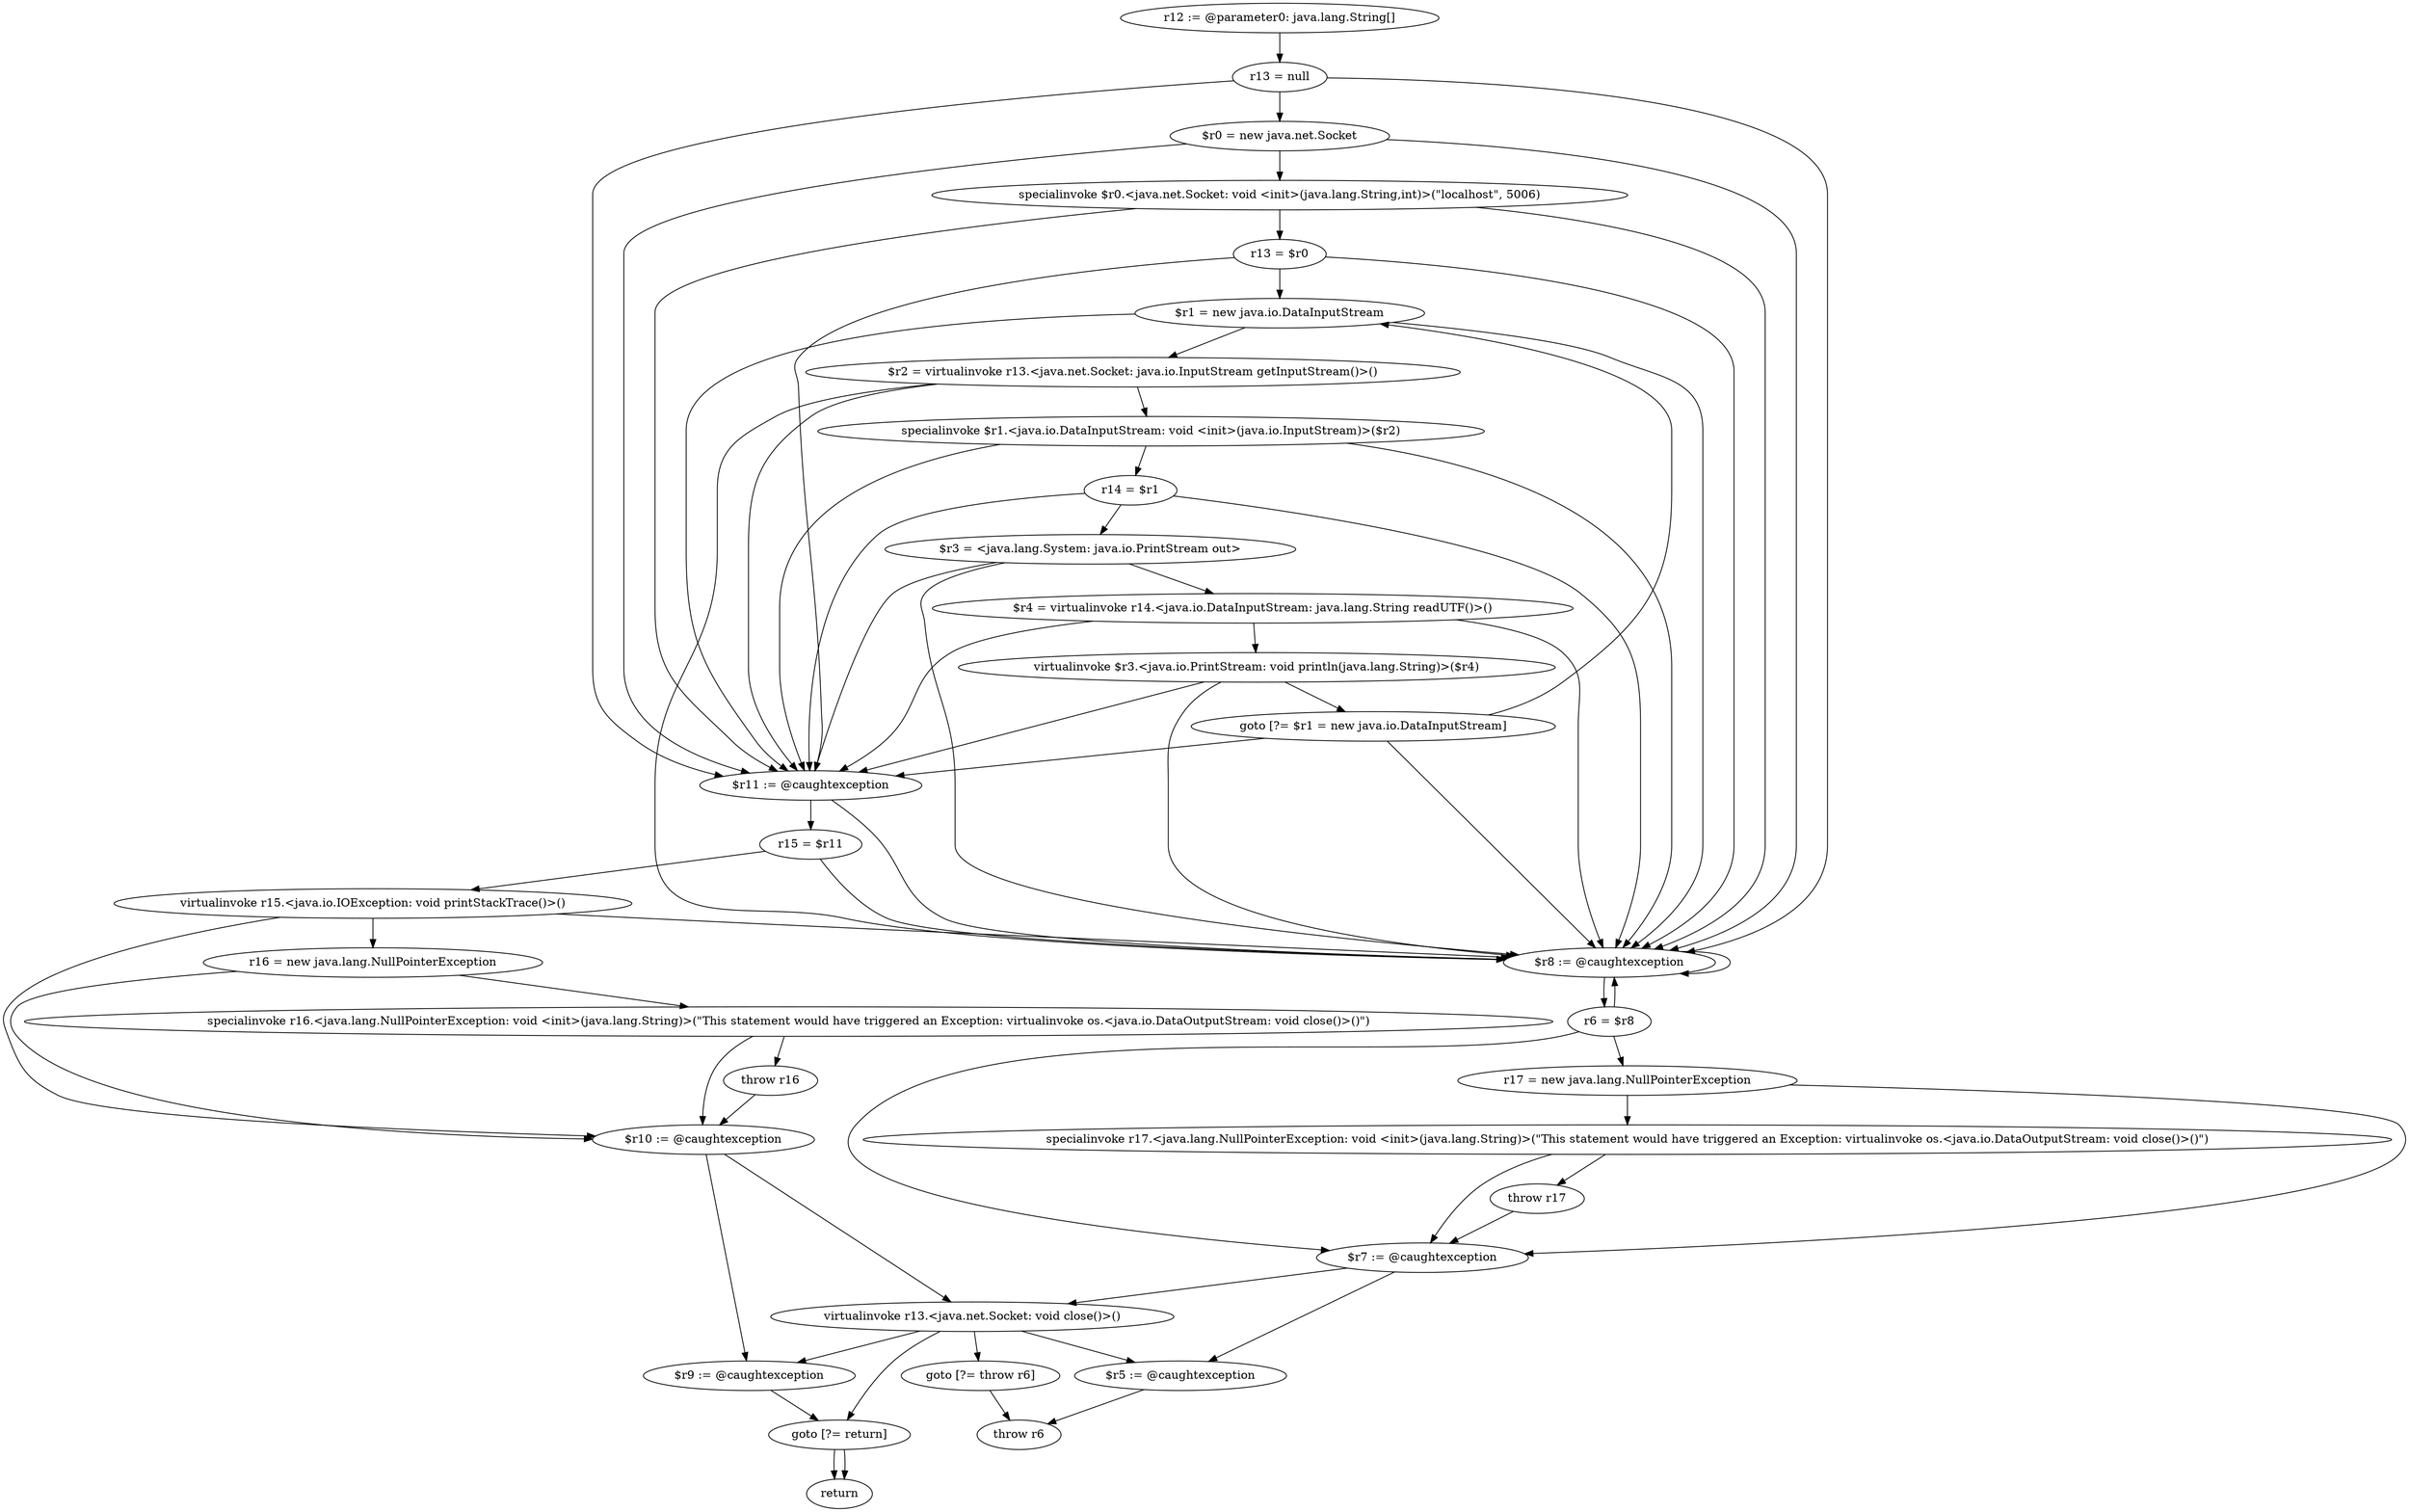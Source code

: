 digraph "unitGraph" {
    "r12 := @parameter0: java.lang.String[]"
    "r13 = null"
    "$r0 = new java.net.Socket"
    "specialinvoke $r0.<java.net.Socket: void <init>(java.lang.String,int)>(\"localhost\", 5006)"
    "r13 = $r0"
    "$r1 = new java.io.DataInputStream"
    "$r2 = virtualinvoke r13.<java.net.Socket: java.io.InputStream getInputStream()>()"
    "specialinvoke $r1.<java.io.DataInputStream: void <init>(java.io.InputStream)>($r2)"
    "r14 = $r1"
    "$r3 = <java.lang.System: java.io.PrintStream out>"
    "$r4 = virtualinvoke r14.<java.io.DataInputStream: java.lang.String readUTF()>()"
    "virtualinvoke $r3.<java.io.PrintStream: void println(java.lang.String)>($r4)"
    "goto [?= $r1 = new java.io.DataInputStream]"
    "$r11 := @caughtexception"
    "r15 = $r11"
    "virtualinvoke r15.<java.io.IOException: void printStackTrace()>()"
    "r16 = new java.lang.NullPointerException"
    "specialinvoke r16.<java.lang.NullPointerException: void <init>(java.lang.String)>(\"This statement would have triggered an Exception: virtualinvoke os.<java.io.DataOutputStream: void close()>()\")"
    "throw r16"
    "$r10 := @caughtexception"
    "virtualinvoke r13.<java.net.Socket: void close()>()"
    "goto [?= return]"
    "$r9 := @caughtexception"
    "$r8 := @caughtexception"
    "r6 = $r8"
    "r17 = new java.lang.NullPointerException"
    "specialinvoke r17.<java.lang.NullPointerException: void <init>(java.lang.String)>(\"This statement would have triggered an Exception: virtualinvoke os.<java.io.DataOutputStream: void close()>()\")"
    "throw r17"
    "$r7 := @caughtexception"
    "goto [?= throw r6]"
    "$r5 := @caughtexception"
    "throw r6"
    "return"
    "r12 := @parameter0: java.lang.String[]"->"r13 = null";
    "r13 = null"->"$r11 := @caughtexception";
    "r13 = null"->"$r8 := @caughtexception";
    "r13 = null"->"$r0 = new java.net.Socket";
    "$r0 = new java.net.Socket"->"$r11 := @caughtexception";
    "$r0 = new java.net.Socket"->"$r8 := @caughtexception";
    "$r0 = new java.net.Socket"->"specialinvoke $r0.<java.net.Socket: void <init>(java.lang.String,int)>(\"localhost\", 5006)";
    "specialinvoke $r0.<java.net.Socket: void <init>(java.lang.String,int)>(\"localhost\", 5006)"->"$r11 := @caughtexception";
    "specialinvoke $r0.<java.net.Socket: void <init>(java.lang.String,int)>(\"localhost\", 5006)"->"$r8 := @caughtexception";
    "specialinvoke $r0.<java.net.Socket: void <init>(java.lang.String,int)>(\"localhost\", 5006)"->"r13 = $r0";
    "r13 = $r0"->"$r11 := @caughtexception";
    "r13 = $r0"->"$r8 := @caughtexception";
    "r13 = $r0"->"$r1 = new java.io.DataInputStream";
    "$r1 = new java.io.DataInputStream"->"$r11 := @caughtexception";
    "$r1 = new java.io.DataInputStream"->"$r8 := @caughtexception";
    "$r1 = new java.io.DataInputStream"->"$r2 = virtualinvoke r13.<java.net.Socket: java.io.InputStream getInputStream()>()";
    "$r2 = virtualinvoke r13.<java.net.Socket: java.io.InputStream getInputStream()>()"->"$r11 := @caughtexception";
    "$r2 = virtualinvoke r13.<java.net.Socket: java.io.InputStream getInputStream()>()"->"$r8 := @caughtexception";
    "$r2 = virtualinvoke r13.<java.net.Socket: java.io.InputStream getInputStream()>()"->"specialinvoke $r1.<java.io.DataInputStream: void <init>(java.io.InputStream)>($r2)";
    "specialinvoke $r1.<java.io.DataInputStream: void <init>(java.io.InputStream)>($r2)"->"$r11 := @caughtexception";
    "specialinvoke $r1.<java.io.DataInputStream: void <init>(java.io.InputStream)>($r2)"->"$r8 := @caughtexception";
    "specialinvoke $r1.<java.io.DataInputStream: void <init>(java.io.InputStream)>($r2)"->"r14 = $r1";
    "r14 = $r1"->"$r11 := @caughtexception";
    "r14 = $r1"->"$r8 := @caughtexception";
    "r14 = $r1"->"$r3 = <java.lang.System: java.io.PrintStream out>";
    "$r3 = <java.lang.System: java.io.PrintStream out>"->"$r11 := @caughtexception";
    "$r3 = <java.lang.System: java.io.PrintStream out>"->"$r8 := @caughtexception";
    "$r3 = <java.lang.System: java.io.PrintStream out>"->"$r4 = virtualinvoke r14.<java.io.DataInputStream: java.lang.String readUTF()>()";
    "$r4 = virtualinvoke r14.<java.io.DataInputStream: java.lang.String readUTF()>()"->"$r11 := @caughtexception";
    "$r4 = virtualinvoke r14.<java.io.DataInputStream: java.lang.String readUTF()>()"->"$r8 := @caughtexception";
    "$r4 = virtualinvoke r14.<java.io.DataInputStream: java.lang.String readUTF()>()"->"virtualinvoke $r3.<java.io.PrintStream: void println(java.lang.String)>($r4)";
    "virtualinvoke $r3.<java.io.PrintStream: void println(java.lang.String)>($r4)"->"$r11 := @caughtexception";
    "virtualinvoke $r3.<java.io.PrintStream: void println(java.lang.String)>($r4)"->"$r8 := @caughtexception";
    "virtualinvoke $r3.<java.io.PrintStream: void println(java.lang.String)>($r4)"->"goto [?= $r1 = new java.io.DataInputStream]";
    "goto [?= $r1 = new java.io.DataInputStream]"->"$r11 := @caughtexception";
    "goto [?= $r1 = new java.io.DataInputStream]"->"$r8 := @caughtexception";
    "goto [?= $r1 = new java.io.DataInputStream]"->"$r1 = new java.io.DataInputStream";
    "$r11 := @caughtexception"->"r15 = $r11";
    "$r11 := @caughtexception"->"$r8 := @caughtexception";
    "r15 = $r11"->"virtualinvoke r15.<java.io.IOException: void printStackTrace()>()";
    "r15 = $r11"->"$r8 := @caughtexception";
    "virtualinvoke r15.<java.io.IOException: void printStackTrace()>()"->"$r10 := @caughtexception";
    "virtualinvoke r15.<java.io.IOException: void printStackTrace()>()"->"$r8 := @caughtexception";
    "virtualinvoke r15.<java.io.IOException: void printStackTrace()>()"->"r16 = new java.lang.NullPointerException";
    "r16 = new java.lang.NullPointerException"->"specialinvoke r16.<java.lang.NullPointerException: void <init>(java.lang.String)>(\"This statement would have triggered an Exception: virtualinvoke os.<java.io.DataOutputStream: void close()>()\")";
    "r16 = new java.lang.NullPointerException"->"$r10 := @caughtexception";
    "specialinvoke r16.<java.lang.NullPointerException: void <init>(java.lang.String)>(\"This statement would have triggered an Exception: virtualinvoke os.<java.io.DataOutputStream: void close()>()\")"->"throw r16";
    "specialinvoke r16.<java.lang.NullPointerException: void <init>(java.lang.String)>(\"This statement would have triggered an Exception: virtualinvoke os.<java.io.DataOutputStream: void close()>()\")"->"$r10 := @caughtexception";
    "throw r16"->"$r10 := @caughtexception";
    "$r10 := @caughtexception"->"virtualinvoke r13.<java.net.Socket: void close()>()";
    "$r10 := @caughtexception"->"$r9 := @caughtexception";
    "virtualinvoke r13.<java.net.Socket: void close()>()"->"goto [?= return]";
    "virtualinvoke r13.<java.net.Socket: void close()>()"->"$r9 := @caughtexception";
    "goto [?= return]"->"return";
    "$r9 := @caughtexception"->"goto [?= return]";
    "goto [?= return]"->"return";
    "$r8 := @caughtexception"->"r6 = $r8";
    "$r8 := @caughtexception"->"$r8 := @caughtexception";
    "r6 = $r8"->"$r7 := @caughtexception";
    "r6 = $r8"->"$r8 := @caughtexception";
    "r6 = $r8"->"r17 = new java.lang.NullPointerException";
    "r17 = new java.lang.NullPointerException"->"specialinvoke r17.<java.lang.NullPointerException: void <init>(java.lang.String)>(\"This statement would have triggered an Exception: virtualinvoke os.<java.io.DataOutputStream: void close()>()\")";
    "r17 = new java.lang.NullPointerException"->"$r7 := @caughtexception";
    "specialinvoke r17.<java.lang.NullPointerException: void <init>(java.lang.String)>(\"This statement would have triggered an Exception: virtualinvoke os.<java.io.DataOutputStream: void close()>()\")"->"throw r17";
    "specialinvoke r17.<java.lang.NullPointerException: void <init>(java.lang.String)>(\"This statement would have triggered an Exception: virtualinvoke os.<java.io.DataOutputStream: void close()>()\")"->"$r7 := @caughtexception";
    "throw r17"->"$r7 := @caughtexception";
    "$r7 := @caughtexception"->"virtualinvoke r13.<java.net.Socket: void close()>()";
    "$r7 := @caughtexception"->"$r5 := @caughtexception";
    "virtualinvoke r13.<java.net.Socket: void close()>()"->"goto [?= throw r6]";
    "virtualinvoke r13.<java.net.Socket: void close()>()"->"$r5 := @caughtexception";
    "goto [?= throw r6]"->"throw r6";
    "$r5 := @caughtexception"->"throw r6";
}
